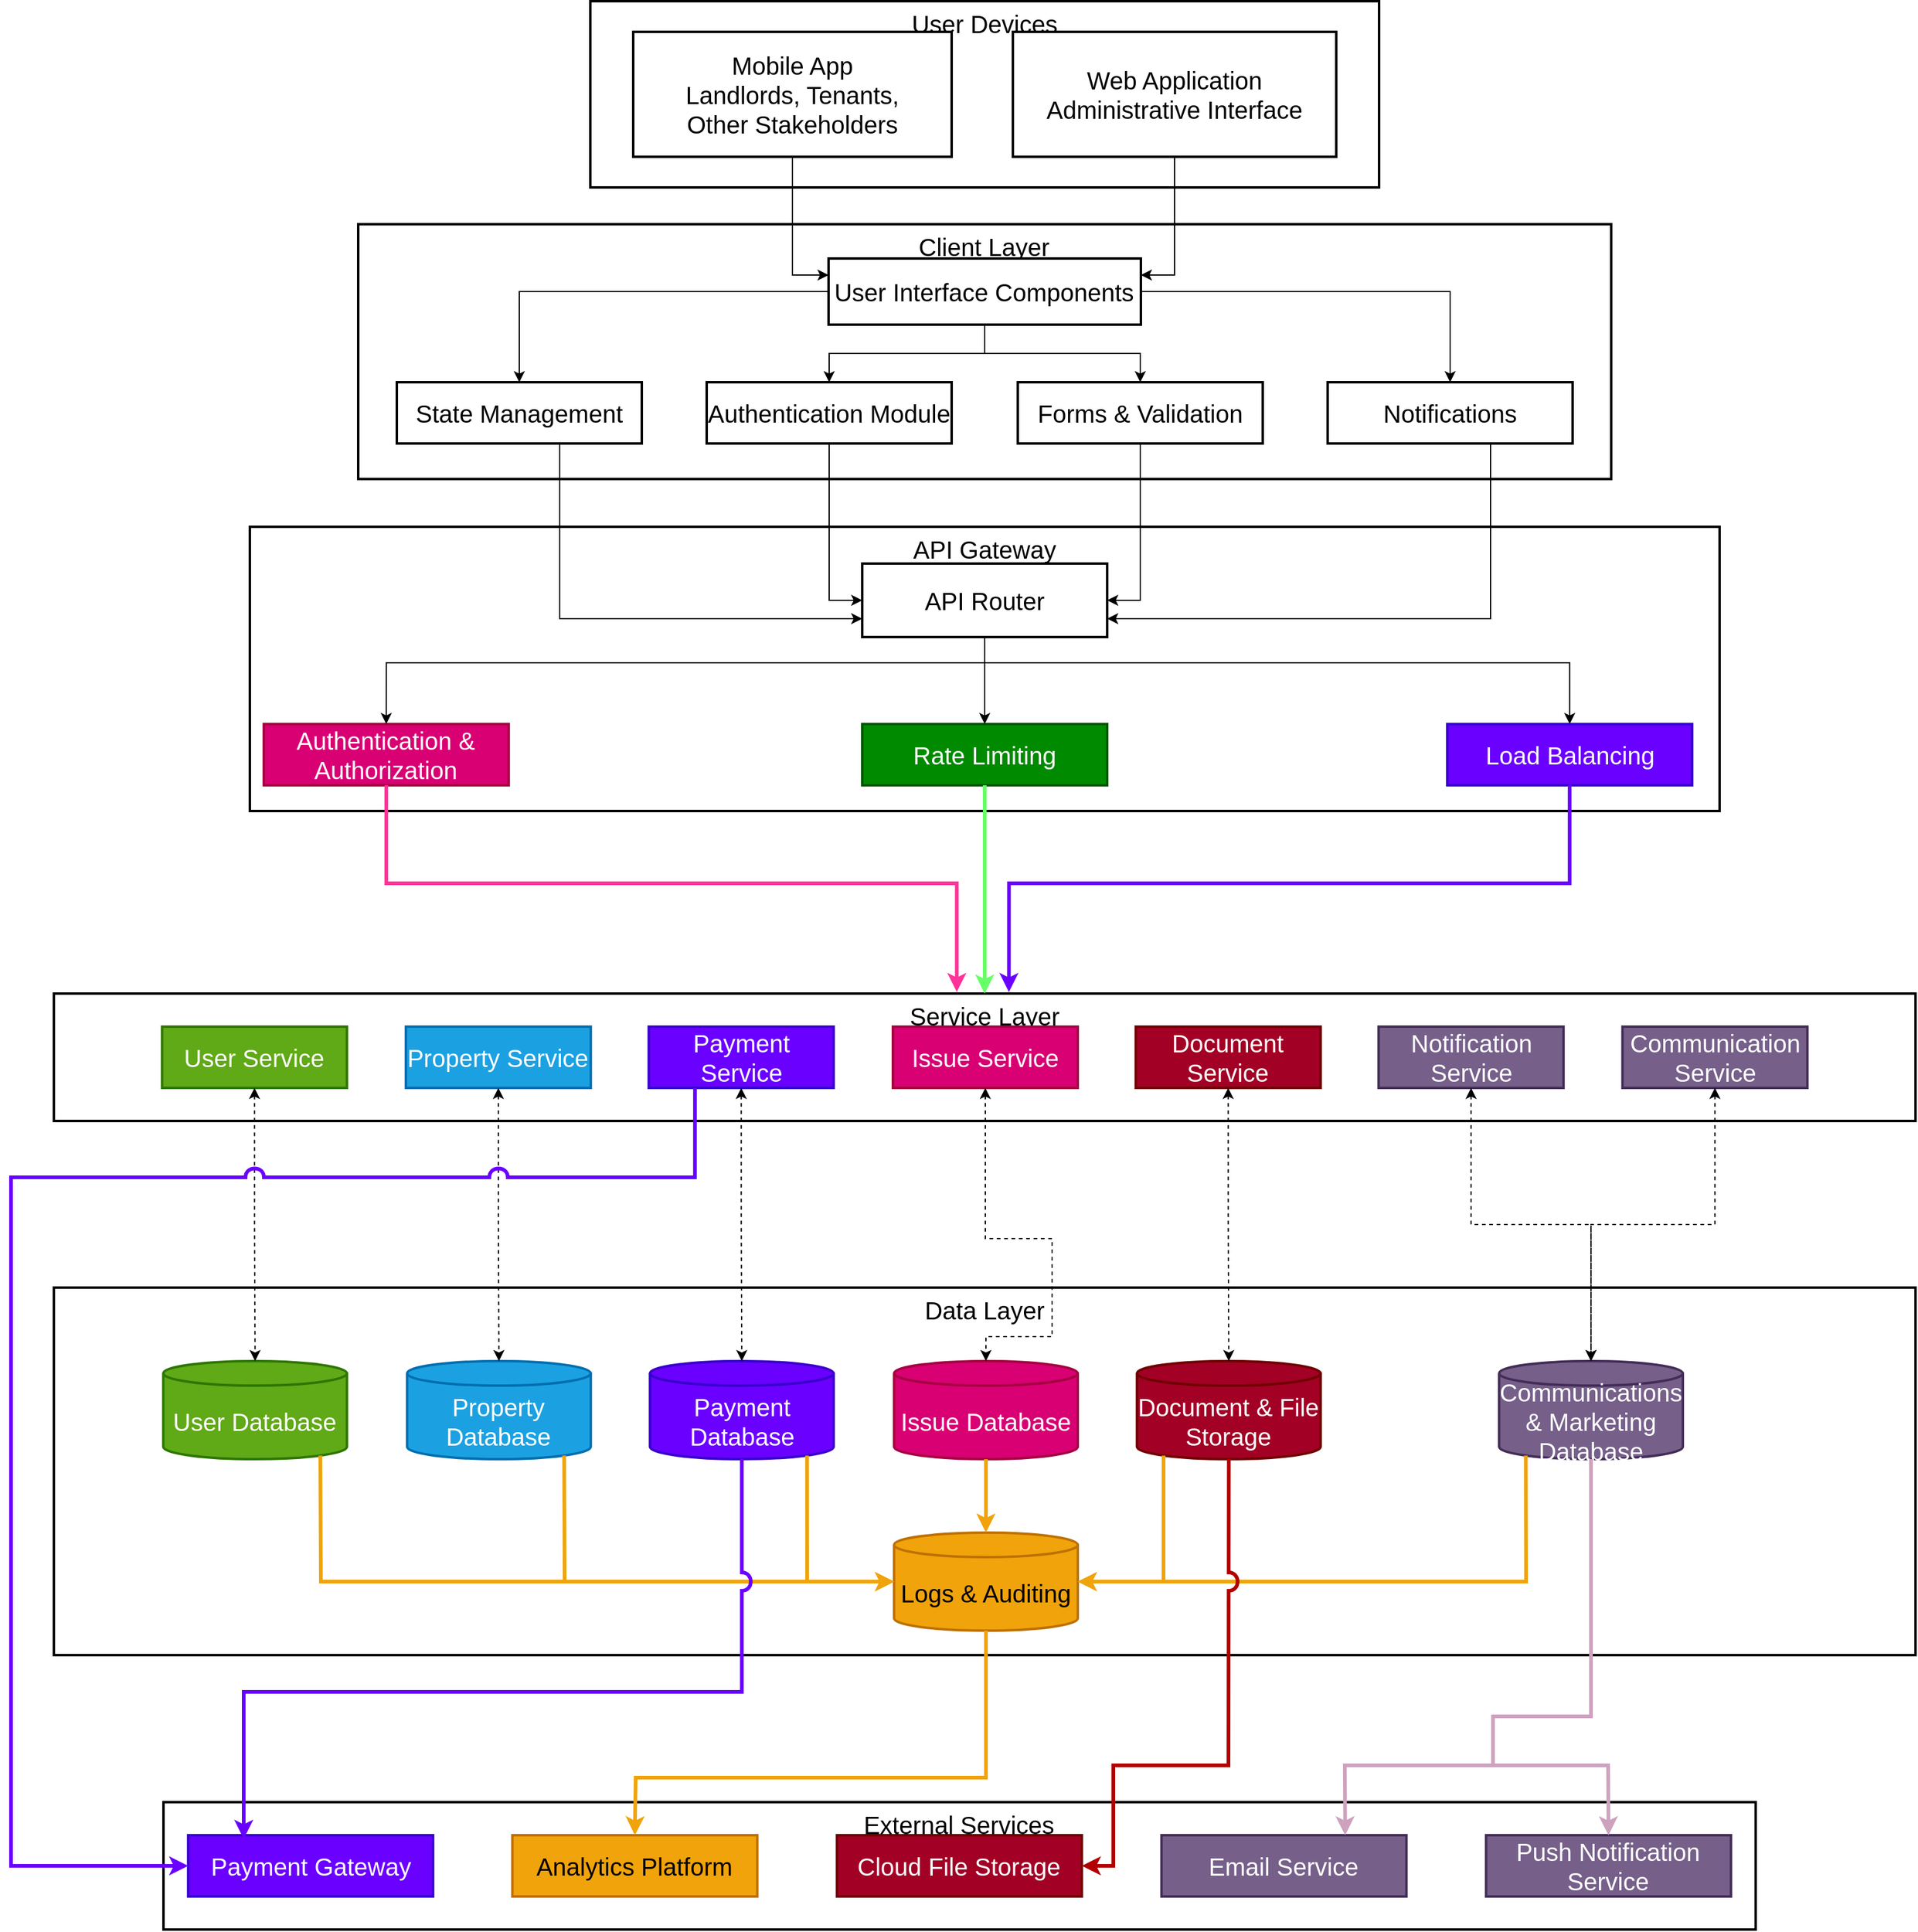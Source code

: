 <mxfile version="26.1.1">
  <diagram name="Page-1" id="fBjL8o_hA7o35bIcAhnm">
    <mxGraphModel dx="1789" dy="1358" grid="1" gridSize="10" guides="1" tooltips="1" connect="1" arrows="1" fold="1" page="1" pageScale="1" pageWidth="827" pageHeight="1169" math="0" shadow="0">
      <root>
        <mxCell id="0" />
        <mxCell id="1" parent="0" />
        <mxCell id="ONVwY6G91tmGvO6E3kD--123" value="" style="group;fontSize=20;" parent="1" vertex="1" connectable="0">
          <mxGeometry x="674.995" y="469" width="1200.003" height="232" as="geometry" />
        </mxCell>
        <mxCell id="ONVwY6G91tmGvO6E3kD--4" value="API Gateway" style="whiteSpace=wrap;strokeWidth=2;verticalAlign=top;fontSize=20;" parent="ONVwY6G91tmGvO6E3kD--123" vertex="1">
          <mxGeometry width="1200.003" height="232" as="geometry" />
        </mxCell>
        <mxCell id="jb5khkaLbOysR9rqZ3Wg-37" style="edgeStyle=orthogonalEdgeStyle;rounded=0;orthogonalLoop=1;jettySize=auto;html=1;exitX=0.5;exitY=1;exitDx=0;exitDy=0;entryX=0.5;entryY=0;entryDx=0;entryDy=0;fontSize=20;" parent="ONVwY6G91tmGvO6E3kD--123" source="ONVwY6G91tmGvO6E3kD--14" target="ONVwY6G91tmGvO6E3kD--17" edge="1">
          <mxGeometry relative="1" as="geometry">
            <Array as="points">
              <mxPoint x="600" y="111" />
              <mxPoint x="1078" y="111" />
            </Array>
          </mxGeometry>
        </mxCell>
        <mxCell id="ONVwY6G91tmGvO6E3kD--14" value="API Router" style="whiteSpace=wrap;strokeWidth=2;fontSize=20;" parent="ONVwY6G91tmGvO6E3kD--123" vertex="1">
          <mxGeometry x="500.001" y="30" width="200.0" height="60" as="geometry" />
        </mxCell>
        <mxCell id="ONVwY6G91tmGvO6E3kD--15" value="Authentication &amp; Authorization" style="whiteSpace=wrap;strokeWidth=2;fillColor=#d80073;strokeColor=#A50040;fontColor=#ffffff;fontSize=20;" parent="ONVwY6G91tmGvO6E3kD--123" vertex="1">
          <mxGeometry x="11.363" y="161" width="200.0" height="50" as="geometry" />
        </mxCell>
        <mxCell id="ONVwY6G91tmGvO6E3kD--16" value="Rate Limiting" style="whiteSpace=wrap;strokeWidth=2;fillColor=#008a00;fontColor=#ffffff;strokeColor=#005700;fontSize=20;" parent="ONVwY6G91tmGvO6E3kD--123" vertex="1">
          <mxGeometry x="500.001" y="161" width="200.0" height="50" as="geometry" />
        </mxCell>
        <mxCell id="ONVwY6G91tmGvO6E3kD--17" value="Load Balancing" style="whiteSpace=wrap;strokeWidth=2;fillColor=#6a00ff;fontColor=#ffffff;strokeColor=#3700CC;fontSize=20;" parent="ONVwY6G91tmGvO6E3kD--123" vertex="1">
          <mxGeometry x="977.63" y="161" width="200.0" height="50" as="geometry" />
        </mxCell>
        <mxCell id="ONVwY6G91tmGvO6E3kD--113" style="edgeStyle=orthogonalEdgeStyle;rounded=0;orthogonalLoop=1;jettySize=auto;html=1;entryX=0.5;entryY=0;entryDx=0;entryDy=0;fontSize=20;" parent="ONVwY6G91tmGvO6E3kD--123" source="ONVwY6G91tmGvO6E3kD--14" target="ONVwY6G91tmGvO6E3kD--15" edge="1">
          <mxGeometry relative="1" as="geometry">
            <Array as="points">
              <mxPoint x="600" y="111" />
              <mxPoint x="111" y="111" />
            </Array>
          </mxGeometry>
        </mxCell>
        <mxCell id="ONVwY6G91tmGvO6E3kD--112" style="edgeStyle=orthogonalEdgeStyle;rounded=0;orthogonalLoop=1;jettySize=auto;html=1;entryX=0.5;entryY=0;entryDx=0;entryDy=0;fontSize=20;" parent="ONVwY6G91tmGvO6E3kD--123" source="ONVwY6G91tmGvO6E3kD--14" target="ONVwY6G91tmGvO6E3kD--16" edge="1">
          <mxGeometry relative="1" as="geometry" />
        </mxCell>
        <mxCell id="ONVwY6G91tmGvO6E3kD--86" value="" style="group;fontSize=20;" parent="1" vertex="1" connectable="0">
          <mxGeometry x="763.497" y="222" width="1023" height="208" as="geometry" />
        </mxCell>
        <mxCell id="ONVwY6G91tmGvO6E3kD--5" value="Client Layer" style="whiteSpace=wrap;strokeWidth=2;verticalAlign=top;fontSize=20;" parent="ONVwY6G91tmGvO6E3kD--86" vertex="1">
          <mxGeometry width="1023" height="208" as="geometry" />
        </mxCell>
        <mxCell id="ONVwY6G91tmGvO6E3kD--104" style="edgeStyle=orthogonalEdgeStyle;rounded=0;orthogonalLoop=1;jettySize=auto;html=1;exitX=0;exitY=0.5;exitDx=0;exitDy=0;entryX=0.5;entryY=0;entryDx=0;entryDy=0;fontSize=20;" parent="ONVwY6G91tmGvO6E3kD--86" source="ONVwY6G91tmGvO6E3kD--9" target="ONVwY6G91tmGvO6E3kD--10" edge="1">
          <mxGeometry relative="1" as="geometry" />
        </mxCell>
        <mxCell id="ONVwY6G91tmGvO6E3kD--105" style="edgeStyle=orthogonalEdgeStyle;rounded=0;orthogonalLoop=1;jettySize=auto;html=1;entryX=0.5;entryY=0;entryDx=0;entryDy=0;fontSize=20;" parent="ONVwY6G91tmGvO6E3kD--86" source="ONVwY6G91tmGvO6E3kD--9" target="ONVwY6G91tmGvO6E3kD--11" edge="1">
          <mxGeometry relative="1" as="geometry" />
        </mxCell>
        <mxCell id="ONVwY6G91tmGvO6E3kD--106" style="edgeStyle=orthogonalEdgeStyle;rounded=0;orthogonalLoop=1;jettySize=auto;html=1;entryX=0.5;entryY=0;entryDx=0;entryDy=0;fontSize=20;" parent="ONVwY6G91tmGvO6E3kD--86" source="ONVwY6G91tmGvO6E3kD--9" target="ONVwY6G91tmGvO6E3kD--12" edge="1">
          <mxGeometry relative="1" as="geometry" />
        </mxCell>
        <mxCell id="ONVwY6G91tmGvO6E3kD--107" style="edgeStyle=orthogonalEdgeStyle;rounded=0;orthogonalLoop=1;jettySize=auto;html=1;entryX=0.5;entryY=0;entryDx=0;entryDy=0;fontSize=20;" parent="ONVwY6G91tmGvO6E3kD--86" source="ONVwY6G91tmGvO6E3kD--9" target="ONVwY6G91tmGvO6E3kD--13" edge="1">
          <mxGeometry relative="1" as="geometry" />
        </mxCell>
        <mxCell id="ONVwY6G91tmGvO6E3kD--9" value="User Interface Components" style="whiteSpace=wrap;strokeWidth=2;fontSize=20;" parent="ONVwY6G91tmGvO6E3kD--86" vertex="1">
          <mxGeometry x="384" y="28" width="255" height="54" as="geometry" />
        </mxCell>
        <mxCell id="ONVwY6G91tmGvO6E3kD--10" value="State Management" style="whiteSpace=wrap;strokeWidth=2;fontSize=20;" parent="ONVwY6G91tmGvO6E3kD--86" vertex="1">
          <mxGeometry x="31.5" y="129" width="200" height="50" as="geometry" />
        </mxCell>
        <mxCell id="ONVwY6G91tmGvO6E3kD--11" value="Authentication Module" style="whiteSpace=wrap;strokeWidth=2;fontSize=20;" parent="ONVwY6G91tmGvO6E3kD--86" vertex="1">
          <mxGeometry x="284.5" y="129" width="200" height="50" as="geometry" />
        </mxCell>
        <mxCell id="ONVwY6G91tmGvO6E3kD--12" value="Forms &amp; Validation" style="whiteSpace=wrap;strokeWidth=2;fontSize=20;" parent="ONVwY6G91tmGvO6E3kD--86" vertex="1">
          <mxGeometry x="538.5" y="129" width="200" height="50" as="geometry" />
        </mxCell>
        <mxCell id="ONVwY6G91tmGvO6E3kD--13" value="Notifications" style="whiteSpace=wrap;strokeWidth=2;fontSize=20;" parent="ONVwY6G91tmGvO6E3kD--86" vertex="1">
          <mxGeometry x="791.5" y="129" width="200" height="50" as="geometry" />
        </mxCell>
        <mxCell id="ONVwY6G91tmGvO6E3kD--91" value="" style="group;fontSize=20;" parent="1" vertex="1" connectable="0">
          <mxGeometry x="604.47" y="1510" width="1341.053" height="104" as="geometry" />
        </mxCell>
        <mxCell id="ONVwY6G91tmGvO6E3kD--1" value="External Services" style="whiteSpace=wrap;strokeWidth=2;verticalAlign=top;fontSize=20;" parent="ONVwY6G91tmGvO6E3kD--91" vertex="1">
          <mxGeometry width="1300" height="104" as="geometry" />
        </mxCell>
        <mxCell id="ONVwY6G91tmGvO6E3kD--31" value="Payment Gateway" style="whiteSpace=wrap;strokeWidth=2;fillColor=#6a00ff;fontColor=#ffffff;strokeColor=#3700CC;fontSize=20;" parent="ONVwY6G91tmGvO6E3kD--91" vertex="1">
          <mxGeometry x="20.153" y="27" width="200" height="50" as="geometry" />
        </mxCell>
        <mxCell id="ONVwY6G91tmGvO6E3kD--32" value="Email Service" style="whiteSpace=wrap;strokeWidth=2;fillColor=#76608a;fontColor=#ffffff;strokeColor=#432D57;fontSize=20;" parent="ONVwY6G91tmGvO6E3kD--91" vertex="1">
          <mxGeometry x="814.85" y="27" width="200" height="50" as="geometry" />
        </mxCell>
        <mxCell id="ONVwY6G91tmGvO6E3kD--33" value="Push Notification Service" style="whiteSpace=wrap;strokeWidth=2;fillColor=#76608a;fontColor=#ffffff;strokeColor=#432D57;fontSize=20;" parent="ONVwY6G91tmGvO6E3kD--91" vertex="1">
          <mxGeometry x="1079.853" y="27" width="200" height="50" as="geometry" />
        </mxCell>
        <mxCell id="ONVwY6G91tmGvO6E3kD--34" value="Cloud File Storage" style="whiteSpace=wrap;strokeWidth=2;fillColor=#a20025;fontColor=#ffffff;strokeColor=#6F0000;fontSize=20;" parent="ONVwY6G91tmGvO6E3kD--91" vertex="1">
          <mxGeometry x="549.85" y="27" width="200" height="50" as="geometry" />
        </mxCell>
        <mxCell id="ONVwY6G91tmGvO6E3kD--35" value="Analytics Platform" style="whiteSpace=wrap;strokeWidth=2;fillColor=#f0a30a;fontColor=#000000;strokeColor=#BD7000;fontSize=20;" parent="ONVwY6G91tmGvO6E3kD--91" vertex="1">
          <mxGeometry x="284.85" y="27" width="200" height="50" as="geometry" />
        </mxCell>
        <mxCell id="ONVwY6G91tmGvO6E3kD--90" value="" style="group;fontSize=20;" parent="1" vertex="1" connectable="0">
          <mxGeometry x="515" y="1090" width="1520" height="300" as="geometry" />
        </mxCell>
        <mxCell id="ONVwY6G91tmGvO6E3kD--2" value="Data Layer" style="whiteSpace=wrap;strokeWidth=2;verticalAlign=top;fontSize=20;" parent="ONVwY6G91tmGvO6E3kD--90" vertex="1">
          <mxGeometry width="1520" height="300" as="geometry" />
        </mxCell>
        <mxCell id="ONVwY6G91tmGvO6E3kD--25" value="User Database" style="shape=cylinder3;boundedLbl=1;backgroundOutline=1;size=10;strokeWidth=2;whiteSpace=wrap;fillColor=#60a917;fontColor=#ffffff;strokeColor=#2D7600;fontSize=20;" parent="ONVwY6G91tmGvO6E3kD--90" vertex="1">
          <mxGeometry x="89.293" y="60" width="150" height="80" as="geometry" />
        </mxCell>
        <mxCell id="ONVwY6G91tmGvO6E3kD--26" value="Property Database" style="shape=cylinder3;boundedLbl=1;backgroundOutline=1;size=10;strokeWidth=2;whiteSpace=wrap;fillColor=#1ba1e2;fontColor=#ffffff;strokeColor=#006EAF;fontSize=20;" parent="ONVwY6G91tmGvO6E3kD--90" vertex="1">
          <mxGeometry x="288.37" y="60" width="150" height="80" as="geometry" />
        </mxCell>
        <mxCell id="ONVwY6G91tmGvO6E3kD--27" value="Payment Database" style="shape=cylinder3;boundedLbl=1;backgroundOutline=1;size=10;strokeWidth=2;whiteSpace=wrap;fillColor=#6a00ff;fontColor=#ffffff;strokeColor=#3700CC;fontSize=20;" parent="ONVwY6G91tmGvO6E3kD--90" vertex="1">
          <mxGeometry x="486.68" y="60" width="150" height="80" as="geometry" />
        </mxCell>
        <mxCell id="ONVwY6G91tmGvO6E3kD--28" value="Issue Database" style="shape=cylinder3;boundedLbl=1;backgroundOutline=1;size=10;strokeWidth=2;whiteSpace=wrap;fillColor=#d80073;fontColor=#ffffff;strokeColor=#A50040;fontSize=20;" parent="ONVwY6G91tmGvO6E3kD--90" vertex="1">
          <mxGeometry x="685.99" y="60" width="150" height="80" as="geometry" />
        </mxCell>
        <mxCell id="ONVwY6G91tmGvO6E3kD--29" value="Document &amp; File Storage" style="shape=cylinder3;boundedLbl=1;backgroundOutline=1;size=10;strokeWidth=2;whiteSpace=wrap;fillColor=#a20025;fontColor=#ffffff;strokeColor=#6F0000;fontSize=20;" parent="ONVwY6G91tmGvO6E3kD--90" vertex="1">
          <mxGeometry x="884.29" y="60" width="150" height="80" as="geometry" />
        </mxCell>
        <mxCell id="ONVwY6G91tmGvO6E3kD--30" value="Logs &amp; Auditing" style="shape=cylinder3;boundedLbl=1;backgroundOutline=1;size=10;strokeWidth=2;whiteSpace=wrap;fillColor=#F0A30A;fontColor=#000000;strokeColor=#BD7000;fontSize=20;" parent="ONVwY6G91tmGvO6E3kD--90" vertex="1">
          <mxGeometry x="685.991" y="200" width="150" height="80" as="geometry" />
        </mxCell>
        <mxCell id="jb5khkaLbOysR9rqZ3Wg-2" value="Communications &amp; Marketing Database" style="shape=cylinder3;boundedLbl=1;backgroundOutline=1;size=10;strokeWidth=2;whiteSpace=wrap;fillColor=#76608a;fontColor=#ffffff;strokeColor=#432D57;fontSize=20;" parent="ONVwY6G91tmGvO6E3kD--90" vertex="1">
          <mxGeometry x="1180" y="60" width="150" height="80" as="geometry" />
        </mxCell>
        <mxCell id="jb5khkaLbOysR9rqZ3Wg-27" value="" style="endArrow=classic;html=1;rounded=0;entryX=0;entryY=0.5;entryDx=0;entryDy=0;exitX=0.855;exitY=1;exitDx=0;exitDy=-2.9;exitPerimeter=0;fillColor=#e3c800;strokeColor=#F0A30A;strokeWidth=3;entryPerimeter=0;fontSize=20;" parent="ONVwY6G91tmGvO6E3kD--90" source="ONVwY6G91tmGvO6E3kD--27" target="ONVwY6G91tmGvO6E3kD--30" edge="1">
          <mxGeometry width="50" height="50" relative="1" as="geometry">
            <mxPoint x="780" y="290" as="sourcePoint" />
            <mxPoint x="484" y="457" as="targetPoint" />
            <Array as="points">
              <mxPoint x="615" y="240" />
            </Array>
          </mxGeometry>
        </mxCell>
        <mxCell id="jb5khkaLbOysR9rqZ3Wg-28" value="" style="endArrow=classic;html=1;rounded=0;entryX=0;entryY=0.5;entryDx=0;entryDy=0;exitX=0.855;exitY=1;exitDx=0;exitDy=-2.9;exitPerimeter=0;fillColor=#e3c800;strokeColor=#F0A30A;strokeWidth=3;entryPerimeter=0;fontSize=20;" parent="ONVwY6G91tmGvO6E3kD--90" source="ONVwY6G91tmGvO6E3kD--26" target="ONVwY6G91tmGvO6E3kD--30" edge="1">
          <mxGeometry width="50" height="50" relative="1" as="geometry">
            <mxPoint x="625" y="147" as="sourcePoint" />
            <mxPoint x="705" y="250" as="targetPoint" />
            <Array as="points">
              <mxPoint x="417" y="240" />
            </Array>
          </mxGeometry>
        </mxCell>
        <mxCell id="jb5khkaLbOysR9rqZ3Wg-29" value="" style="endArrow=classic;html=1;rounded=0;entryX=0;entryY=0.5;entryDx=0;entryDy=0;exitX=0.855;exitY=1;exitDx=0;exitDy=-2.9;exitPerimeter=0;fillColor=#e3c800;strokeColor=#F0A30A;strokeWidth=3;entryPerimeter=0;fontSize=20;" parent="ONVwY6G91tmGvO6E3kD--90" source="ONVwY6G91tmGvO6E3kD--25" target="ONVwY6G91tmGvO6E3kD--30" edge="1">
          <mxGeometry width="50" height="50" relative="1" as="geometry">
            <mxPoint x="397" y="150" as="sourcePoint" />
            <mxPoint x="675" y="253" as="targetPoint" />
            <Array as="points">
              <mxPoint x="218" y="240" />
            </Array>
          </mxGeometry>
        </mxCell>
        <mxCell id="jb5khkaLbOysR9rqZ3Wg-30" value="" style="endArrow=classic;html=1;rounded=0;entryX=0.5;entryY=0;entryDx=0;entryDy=0;exitX=0.5;exitY=1;exitDx=0;exitDy=0;exitPerimeter=0;fillColor=#e3c800;strokeColor=#F0A30A;strokeWidth=3;entryPerimeter=0;fontSize=20;" parent="ONVwY6G91tmGvO6E3kD--90" source="ONVwY6G91tmGvO6E3kD--28" target="ONVwY6G91tmGvO6E3kD--30" edge="1">
          <mxGeometry width="50" height="50" relative="1" as="geometry">
            <mxPoint x="625" y="147" as="sourcePoint" />
            <mxPoint x="705" y="250" as="targetPoint" />
            <Array as="points" />
          </mxGeometry>
        </mxCell>
        <mxCell id="jb5khkaLbOysR9rqZ3Wg-33" value="" style="endArrow=classic;html=1;rounded=0;entryX=1;entryY=0.5;entryDx=0;entryDy=0;exitX=0.145;exitY=1;exitDx=0;exitDy=-2.9;exitPerimeter=0;fillColor=#e3c800;strokeColor=#F0A30A;strokeWidth=3;entryPerimeter=0;fontSize=20;" parent="ONVwY6G91tmGvO6E3kD--90" source="ONVwY6G91tmGvO6E3kD--29" target="ONVwY6G91tmGvO6E3kD--30" edge="1">
          <mxGeometry width="50" height="50" relative="1" as="geometry">
            <mxPoint x="625" y="147" as="sourcePoint" />
            <mxPoint x="696" y="250" as="targetPoint" />
            <Array as="points">
              <mxPoint x="906" y="240" />
            </Array>
          </mxGeometry>
        </mxCell>
        <mxCell id="jb5khkaLbOysR9rqZ3Wg-34" value="" style="endArrow=classic;html=1;rounded=0;entryX=1;entryY=0.5;entryDx=0;entryDy=0;exitX=0.145;exitY=1;exitDx=0;exitDy=-2.9;exitPerimeter=0;fillColor=#e3c800;strokeColor=#F0A30A;strokeWidth=3;entryPerimeter=0;fontSize=20;" parent="ONVwY6G91tmGvO6E3kD--90" source="jb5khkaLbOysR9rqZ3Wg-2" target="ONVwY6G91tmGvO6E3kD--30" edge="1">
          <mxGeometry width="50" height="50" relative="1" as="geometry">
            <mxPoint x="1185" y="150" as="sourcePoint" />
            <mxPoint x="1115" y="253" as="targetPoint" />
            <Array as="points">
              <mxPoint x="1202" y="240" />
            </Array>
          </mxGeometry>
        </mxCell>
        <mxCell id="ONVwY6G91tmGvO6E3kD--89" value="" style="group;fontSize=20;" parent="1" vertex="1" connectable="0">
          <mxGeometry x="515" y="850" width="1520" height="104" as="geometry" />
        </mxCell>
        <mxCell id="ONVwY6G91tmGvO6E3kD--3" value="Service Layer" style="whiteSpace=wrap;strokeWidth=2;verticalAlign=top;fontSize=20;" parent="ONVwY6G91tmGvO6E3kD--89" vertex="1">
          <mxGeometry width="1520" height="104" as="geometry" />
        </mxCell>
        <mxCell id="ONVwY6G91tmGvO6E3kD--18" value="User Service" style="whiteSpace=wrap;strokeWidth=2;fillColor=#60a917;fontColor=#ffffff;strokeColor=#2D7600;fontSize=20;" parent="ONVwY6G91tmGvO6E3kD--89" vertex="1">
          <mxGeometry x="88.304" y="27" width="150.993" height="50" as="geometry" />
        </mxCell>
        <mxCell id="ONVwY6G91tmGvO6E3kD--19" value="Property Service" style="whiteSpace=wrap;strokeWidth=2;fillColor=#1ba1e2;fontColor=#ffffff;strokeColor=#006EAF;fontSize=20;" parent="ONVwY6G91tmGvO6E3kD--89" vertex="1">
          <mxGeometry x="287.381" y="27" width="150.993" height="50" as="geometry" />
        </mxCell>
        <mxCell id="ONVwY6G91tmGvO6E3kD--20" value="Payment Service" style="whiteSpace=wrap;strokeWidth=2;fillColor=#6a00ff;fontColor=#ffffff;strokeColor=#3700CC;fontSize=20;" parent="ONVwY6G91tmGvO6E3kD--89" vertex="1">
          <mxGeometry x="485.685" y="27" width="150.993" height="50" as="geometry" />
        </mxCell>
        <mxCell id="ONVwY6G91tmGvO6E3kD--21" value="Issue Service" style="whiteSpace=wrap;strokeWidth=2;fillColor=#d80073;fontColor=#ffffff;strokeColor=#A50040;fontSize=20;" parent="ONVwY6G91tmGvO6E3kD--89" vertex="1">
          <mxGeometry x="684.997" y="27" width="150.993" height="50" as="geometry" />
        </mxCell>
        <mxCell id="ONVwY6G91tmGvO6E3kD--22" value="Document Service" style="whiteSpace=wrap;strokeWidth=2;fillColor=#a20025;fontColor=#ffffff;strokeColor=#6F0000;fontSize=20;" parent="ONVwY6G91tmGvO6E3kD--89" vertex="1">
          <mxGeometry x="883.301" y="27" width="150.993" height="50" as="geometry" />
        </mxCell>
        <mxCell id="ONVwY6G91tmGvO6E3kD--23" value="Notification Service" style="whiteSpace=wrap;strokeWidth=2;fillColor=#76608a;fontColor=#ffffff;strokeColor=#432D57;fontSize=20;" parent="ONVwY6G91tmGvO6E3kD--89" vertex="1">
          <mxGeometry x="1081.606" y="27" width="150.993" height="50" as="geometry" />
        </mxCell>
        <mxCell id="ONVwY6G91tmGvO6E3kD--24" value="Communication Service" style="whiteSpace=wrap;strokeWidth=2;fillColor=#76608a;fontColor=#ffffff;strokeColor=#432D57;fontSize=20;" parent="ONVwY6G91tmGvO6E3kD--89" vertex="1">
          <mxGeometry x="1280.712" y="27" width="150.993" height="50" as="geometry" />
        </mxCell>
        <mxCell id="ONVwY6G91tmGvO6E3kD--85" value="" style="group;fontSize=20;" parent="1" vertex="1" connectable="0">
          <mxGeometry x="952.997" y="40" width="644" height="152" as="geometry" />
        </mxCell>
        <mxCell id="ONVwY6G91tmGvO6E3kD--6" value="User Devices" style="whiteSpace=wrap;strokeWidth=2;verticalAlign=top;fontSize=20;" parent="ONVwY6G91tmGvO6E3kD--85" vertex="1">
          <mxGeometry width="644" height="152" as="geometry" />
        </mxCell>
        <mxCell id="ONVwY6G91tmGvO6E3kD--7" value="Mobile App&#xa;Landlords, Tenants,&#xa;Other Stakeholders" style="whiteSpace=wrap;strokeWidth=2;fontSize=20;" parent="ONVwY6G91tmGvO6E3kD--85" vertex="1">
          <mxGeometry x="35" y="25" width="260" height="102" as="geometry" />
        </mxCell>
        <mxCell id="ONVwY6G91tmGvO6E3kD--8" value="Web Application&#xa;Administrative Interface" style="whiteSpace=wrap;strokeWidth=2;fontSize=20;" parent="ONVwY6G91tmGvO6E3kD--85" vertex="1">
          <mxGeometry x="345" y="25" width="264" height="102" as="geometry" />
        </mxCell>
        <mxCell id="ONVwY6G91tmGvO6E3kD--109" style="edgeStyle=orthogonalEdgeStyle;rounded=0;orthogonalLoop=1;jettySize=auto;html=1;entryX=0;entryY=0.5;entryDx=0;entryDy=0;fontSize=20;" parent="1" source="ONVwY6G91tmGvO6E3kD--11" target="ONVwY6G91tmGvO6E3kD--14" edge="1">
          <mxGeometry relative="1" as="geometry" />
        </mxCell>
        <mxCell id="ONVwY6G91tmGvO6E3kD--110" style="edgeStyle=orthogonalEdgeStyle;rounded=0;orthogonalLoop=1;jettySize=auto;html=1;entryX=1;entryY=0.5;entryDx=0;entryDy=0;fontSize=20;" parent="1" source="ONVwY6G91tmGvO6E3kD--12" target="ONVwY6G91tmGvO6E3kD--14" edge="1">
          <mxGeometry relative="1" as="geometry" />
        </mxCell>
        <mxCell id="ONVwY6G91tmGvO6E3kD--115" style="edgeStyle=orthogonalEdgeStyle;rounded=0;orthogonalLoop=1;jettySize=auto;html=1;entryX=1;entryY=0.25;entryDx=0;entryDy=0;fontSize=20;" parent="1" source="ONVwY6G91tmGvO6E3kD--8" target="ONVwY6G91tmGvO6E3kD--9" edge="1">
          <mxGeometry relative="1" as="geometry" />
        </mxCell>
        <mxCell id="ONVwY6G91tmGvO6E3kD--116" style="edgeStyle=orthogonalEdgeStyle;rounded=0;orthogonalLoop=1;jettySize=auto;html=1;entryX=0;entryY=0.25;entryDx=0;entryDy=0;fontSize=20;" parent="1" source="ONVwY6G91tmGvO6E3kD--7" target="ONVwY6G91tmGvO6E3kD--9" edge="1">
          <mxGeometry relative="1" as="geometry" />
        </mxCell>
        <mxCell id="ONVwY6G91tmGvO6E3kD--118" style="edgeStyle=orthogonalEdgeStyle;rounded=0;orthogonalLoop=1;jettySize=auto;html=1;entryX=1;entryY=0.75;entryDx=0;entryDy=0;fontSize=20;" parent="1" source="ONVwY6G91tmGvO6E3kD--13" target="ONVwY6G91tmGvO6E3kD--14" edge="1">
          <mxGeometry relative="1" as="geometry">
            <Array as="points">
              <mxPoint x="1688" y="544" />
            </Array>
          </mxGeometry>
        </mxCell>
        <mxCell id="ONVwY6G91tmGvO6E3kD--119" style="edgeStyle=orthogonalEdgeStyle;rounded=0;orthogonalLoop=1;jettySize=auto;html=1;entryX=0;entryY=0.75;entryDx=0;entryDy=0;fontSize=20;" parent="1" source="ONVwY6G91tmGvO6E3kD--10" target="ONVwY6G91tmGvO6E3kD--14" edge="1">
          <mxGeometry relative="1" as="geometry">
            <Array as="points">
              <mxPoint x="928" y="544" />
            </Array>
          </mxGeometry>
        </mxCell>
        <mxCell id="ONVwY6G91tmGvO6E3kD--120" style="edgeStyle=orthogonalEdgeStyle;rounded=0;orthogonalLoop=1;jettySize=auto;html=1;entryX=0.485;entryY=-0.013;entryDx=0;entryDy=0;fillColor=#f8cecc;strokeColor=#FF3399;strokeWidth=3;entryPerimeter=0;fontSize=20;" parent="1" source="ONVwY6G91tmGvO6E3kD--15" target="ONVwY6G91tmGvO6E3kD--3" edge="1">
          <mxGeometry relative="1" as="geometry">
            <Array as="points">
              <mxPoint x="786" y="760" />
              <mxPoint x="1252" y="760" />
            </Array>
          </mxGeometry>
        </mxCell>
        <mxCell id="ONVwY6G91tmGvO6E3kD--121" style="edgeStyle=orthogonalEdgeStyle;rounded=0;orthogonalLoop=1;jettySize=auto;html=1;entryX=0.5;entryY=0;entryDx=0;entryDy=0;fillColor=#d5e8d4;strokeColor=#66FF66;strokeWidth=3;fontSize=20;" parent="1" source="ONVwY6G91tmGvO6E3kD--16" target="ONVwY6G91tmGvO6E3kD--3" edge="1">
          <mxGeometry relative="1" as="geometry" />
        </mxCell>
        <mxCell id="ONVwY6G91tmGvO6E3kD--122" style="edgeStyle=orthogonalEdgeStyle;rounded=0;orthogonalLoop=1;jettySize=auto;html=1;fillColor=#e1d5e7;strokeColor=#6A00FF;strokeWidth=3;entryX=0.513;entryY=-0.012;entryDx=0;entryDy=0;entryPerimeter=0;fontSize=20;" parent="1" source="ONVwY6G91tmGvO6E3kD--17" target="ONVwY6G91tmGvO6E3kD--3" edge="1">
          <mxGeometry relative="1" as="geometry">
            <mxPoint x="1290" y="850" as="targetPoint" />
            <Array as="points">
              <mxPoint x="1753" y="760" />
              <mxPoint x="1295" y="760" />
            </Array>
          </mxGeometry>
        </mxCell>
        <mxCell id="jb5khkaLbOysR9rqZ3Wg-1" style="edgeStyle=orthogonalEdgeStyle;rounded=0;orthogonalLoop=1;jettySize=auto;html=1;entryX=0.5;entryY=0;entryDx=0;entryDy=0;entryPerimeter=0;dashed=1;startArrow=classic;startFill=1;fontSize=20;" parent="1" source="ONVwY6G91tmGvO6E3kD--18" target="ONVwY6G91tmGvO6E3kD--25" edge="1">
          <mxGeometry relative="1" as="geometry" />
        </mxCell>
        <mxCell id="jb5khkaLbOysR9rqZ3Wg-7" style="edgeStyle=orthogonalEdgeStyle;rounded=0;orthogonalLoop=1;jettySize=auto;html=1;entryX=0.5;entryY=0;entryDx=0;entryDy=0;entryPerimeter=0;dashed=1;startArrow=classic;startFill=1;fontSize=20;" parent="1" source="ONVwY6G91tmGvO6E3kD--23" target="jb5khkaLbOysR9rqZ3Wg-2" edge="1">
          <mxGeometry relative="1" as="geometry" />
        </mxCell>
        <mxCell id="jb5khkaLbOysR9rqZ3Wg-8" style="edgeStyle=orthogonalEdgeStyle;rounded=0;orthogonalLoop=1;jettySize=auto;html=1;dashed=1;startArrow=classic;startFill=1;fontSize=20;" parent="1" source="ONVwY6G91tmGvO6E3kD--24" target="jb5khkaLbOysR9rqZ3Wg-2" edge="1">
          <mxGeometry relative="1" as="geometry" />
        </mxCell>
        <mxCell id="jb5khkaLbOysR9rqZ3Wg-9" style="edgeStyle=orthogonalEdgeStyle;rounded=0;orthogonalLoop=1;jettySize=auto;html=1;entryX=0.5;entryY=0;entryDx=0;entryDy=0;entryPerimeter=0;dashed=1;startArrow=classic;startFill=1;fontSize=20;" parent="1" source="ONVwY6G91tmGvO6E3kD--22" target="ONVwY6G91tmGvO6E3kD--29" edge="1">
          <mxGeometry relative="1" as="geometry" />
        </mxCell>
        <mxCell id="jb5khkaLbOysR9rqZ3Wg-10" style="edgeStyle=orthogonalEdgeStyle;rounded=0;orthogonalLoop=1;jettySize=auto;html=1;entryX=0.5;entryY=0;entryDx=0;entryDy=0;entryPerimeter=0;exitX=0.5;exitY=1;exitDx=0;exitDy=0;dashed=1;startArrow=classic;startFill=1;fontSize=20;" parent="1" source="ONVwY6G91tmGvO6E3kD--21" target="ONVwY6G91tmGvO6E3kD--28" edge="1">
          <mxGeometry relative="1" as="geometry">
            <mxPoint x="1276" y="980" as="sourcePoint" />
            <Array as="points">
              <mxPoint x="1276" y="1050" />
              <mxPoint x="1330" y="1050" />
              <mxPoint x="1330" y="1130" />
              <mxPoint x="1276" y="1130" />
            </Array>
          </mxGeometry>
        </mxCell>
        <mxCell id="jb5khkaLbOysR9rqZ3Wg-11" style="edgeStyle=orthogonalEdgeStyle;rounded=0;orthogonalLoop=1;jettySize=auto;html=1;entryX=0.5;entryY=0;entryDx=0;entryDy=0;entryPerimeter=0;dashed=1;startArrow=classic;startFill=1;fontSize=20;" parent="1" source="ONVwY6G91tmGvO6E3kD--20" target="ONVwY6G91tmGvO6E3kD--27" edge="1">
          <mxGeometry relative="1" as="geometry" />
        </mxCell>
        <mxCell id="jb5khkaLbOysR9rqZ3Wg-12" style="edgeStyle=orthogonalEdgeStyle;rounded=0;orthogonalLoop=1;jettySize=auto;html=1;entryX=0.5;entryY=0;entryDx=0;entryDy=0;entryPerimeter=0;dashed=1;startArrow=classic;startFill=1;fontSize=20;" parent="1" source="ONVwY6G91tmGvO6E3kD--19" target="ONVwY6G91tmGvO6E3kD--26" edge="1">
          <mxGeometry relative="1" as="geometry" />
        </mxCell>
        <mxCell id="jb5khkaLbOysR9rqZ3Wg-14" value="" style="endArrow=classic;html=1;rounded=0;entryX=1;entryY=0.5;entryDx=0;entryDy=0;exitX=0.5;exitY=1;exitDx=0;exitDy=0;exitPerimeter=0;fillColor=#e51400;strokeColor=#B20000;strokeWidth=3;jumpStyle=arc;jumpSize=11;fontSize=20;" parent="1" source="ONVwY6G91tmGvO6E3kD--29" target="ONVwY6G91tmGvO6E3kD--34" edge="1">
          <mxGeometry width="50" height="50" relative="1" as="geometry">
            <mxPoint x="1280" y="1290" as="sourcePoint" />
            <mxPoint x="1330" y="1240" as="targetPoint" />
            <Array as="points">
              <mxPoint x="1474" y="1480" />
              <mxPoint x="1380" y="1480" />
              <mxPoint x="1380" y="1562" />
            </Array>
          </mxGeometry>
        </mxCell>
        <mxCell id="jb5khkaLbOysR9rqZ3Wg-16" value="" style="endArrow=classic;html=1;rounded=0;entryX=0.5;entryY=0;entryDx=0;entryDy=0;exitX=0.5;exitY=1;exitDx=0;exitDy=0;exitPerimeter=0;fillColor=#76608a;strokeColor=#CDA2BE;strokeWidth=3;fontSize=20;" parent="1" source="jb5khkaLbOysR9rqZ3Wg-2" target="ONVwY6G91tmGvO6E3kD--33" edge="1">
          <mxGeometry width="50" height="50" relative="1" as="geometry">
            <mxPoint x="1092" y="1240" as="sourcePoint" />
            <mxPoint x="785" y="1557" as="targetPoint" />
            <Array as="points">
              <mxPoint x="1770" y="1440" />
              <mxPoint x="1690" y="1440" />
              <mxPoint x="1690" y="1480" />
              <mxPoint x="1784" y="1480" />
            </Array>
          </mxGeometry>
        </mxCell>
        <mxCell id="jb5khkaLbOysR9rqZ3Wg-17" value="" style="endArrow=classic;html=1;rounded=0;exitX=0.5;exitY=1;exitDx=0;exitDy=0;exitPerimeter=0;entryX=0.75;entryY=0;entryDx=0;entryDy=0;fillColor=#76608a;strokeColor=#CDA2BE;strokeWidth=3;fontSize=20;" parent="1" source="jb5khkaLbOysR9rqZ3Wg-2" target="ONVwY6G91tmGvO6E3kD--32" edge="1">
          <mxGeometry width="50" height="50" relative="1" as="geometry">
            <mxPoint x="1786" y="1240" as="sourcePoint" />
            <mxPoint x="1720" y="1480" as="targetPoint" />
            <Array as="points">
              <mxPoint x="1770" y="1440" />
              <mxPoint x="1690" y="1440" />
              <mxPoint x="1690" y="1480" />
              <mxPoint x="1569" y="1480" />
            </Array>
          </mxGeometry>
        </mxCell>
        <mxCell id="jb5khkaLbOysR9rqZ3Wg-21" value="" style="endArrow=classic;html=1;rounded=0;entryX=0.5;entryY=0;entryDx=0;entryDy=0;exitX=0.5;exitY=1;exitDx=0;exitDy=0;exitPerimeter=0;fillColor=#e3c800;strokeColor=#F0A30A;strokeWidth=3;fontSize=20;" parent="1" source="ONVwY6G91tmGvO6E3kD--30" target="ONVwY6G91tmGvO6E3kD--35" edge="1">
          <mxGeometry width="50" height="50" relative="1" as="geometry">
            <mxPoint x="1092" y="1240" as="sourcePoint" />
            <mxPoint x="785" y="1557" as="targetPoint" />
            <Array as="points">
              <mxPoint x="1276" y="1490" />
              <mxPoint x="990" y="1490" />
            </Array>
          </mxGeometry>
        </mxCell>
        <mxCell id="jb5khkaLbOysR9rqZ3Wg-24" style="edgeStyle=orthogonalEdgeStyle;rounded=0;orthogonalLoop=1;jettySize=auto;html=1;exitX=0.25;exitY=1;exitDx=0;exitDy=0;entryX=0;entryY=0.5;entryDx=0;entryDy=0;fillColor=#76608a;strokeColor=#6A00FF;strokeWidth=3;jumpStyle=arc;jumpSize=11;fontSize=20;" parent="1" source="ONVwY6G91tmGvO6E3kD--20" target="ONVwY6G91tmGvO6E3kD--31" edge="1">
          <mxGeometry relative="1" as="geometry">
            <mxPoint x="400" y="1060" as="targetPoint" />
            <Array as="points">
              <mxPoint x="1038" y="1000" />
              <mxPoint x="480" y="1000" />
              <mxPoint x="480" y="1562" />
            </Array>
          </mxGeometry>
        </mxCell>
        <mxCell id="jb5khkaLbOysR9rqZ3Wg-25" style="edgeStyle=orthogonalEdgeStyle;rounded=0;orthogonalLoop=1;jettySize=auto;html=1;exitX=0.5;exitY=1;exitDx=0;exitDy=0;fillColor=#76608a;strokeColor=#6A00FF;strokeWidth=3;exitPerimeter=0;jumpStyle=arc;jumpSize=11;fontSize=20;" parent="1" source="ONVwY6G91tmGvO6E3kD--27" edge="1">
          <mxGeometry relative="1" as="geometry">
            <mxPoint x="670" y="1540" as="targetPoint" />
            <mxPoint x="1053" y="937" as="sourcePoint" />
            <Array as="points">
              <mxPoint x="1077" y="1420" />
              <mxPoint x="670" y="1420" />
            </Array>
          </mxGeometry>
        </mxCell>
      </root>
    </mxGraphModel>
  </diagram>
</mxfile>
